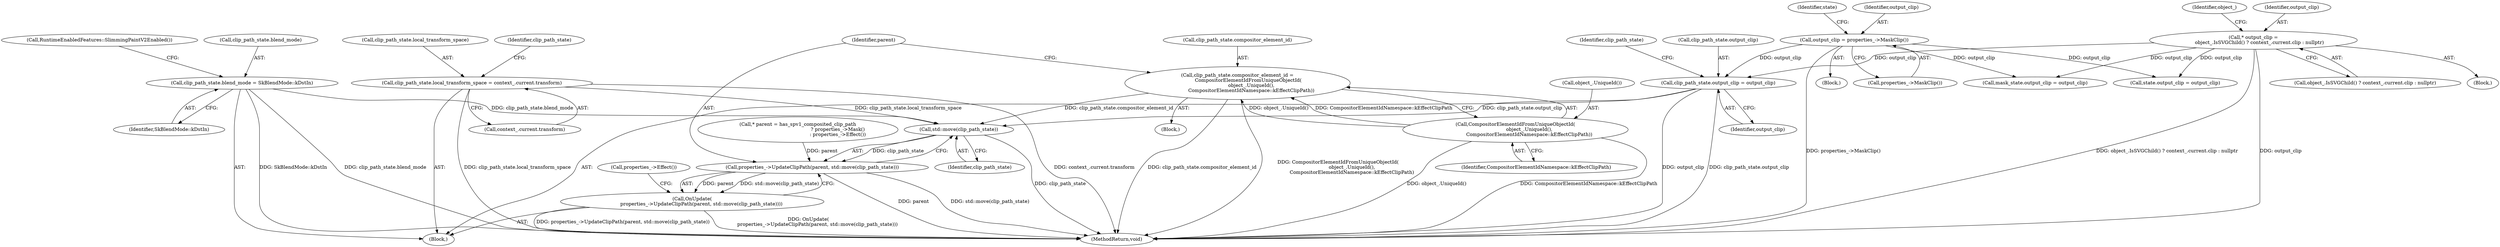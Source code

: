 digraph "0_Chrome_f911e11e7f6b5c0d6f5ee694a9871de6619889f7_4@API" {
"1000352" [label="(Call,std::move(clip_path_state))"];
"1000332" [label="(Call,clip_path_state.blend_mode = SkBlendMode::kDstIn)"];
"1000342" [label="(Call,clip_path_state.compositor_element_id =\n              CompositorElementIdFromUniqueObjectId(\n                  object_.UniqueId(),\n                  CompositorElementIdNamespace::kEffectClipPath))"];
"1000346" [label="(Call,CompositorElementIdFromUniqueObjectId(\n                  object_.UniqueId(),\n                  CompositorElementIdNamespace::kEffectClipPath))"];
"1000318" [label="(Call,clip_path_state.local_transform_space = context_.current.transform)"];
"1000327" [label="(Call,clip_path_state.output_clip = output_clip)"];
"1000190" [label="(Call,output_clip = properties_->MaskClip())"];
"1000112" [label="(Call,* output_clip =\n        object_.IsSVGChild() ? context_.current.clip : nullptr)"];
"1000350" [label="(Call,properties_->UpdateClipPath(parent, std::move(clip_path_state)))"];
"1000349" [label="(Call,OnUpdate(\n            properties_->UpdateClipPath(parent, std::move(clip_path_state))))"];
"1000200" [label="(Identifier,state)"];
"1000331" [label="(Identifier,output_clip)"];
"1000112" [label="(Call,* output_clip =\n        object_.IsSVGChild() ? context_.current.clip : nullptr)"];
"1000114" [label="(Call,object_.IsSVGChild() ? context_.current.clip : nullptr)"];
"1000347" [label="(Call,object_.UniqueId())"];
"1000343" [label="(Call,clip_path_state.compositor_element_id)"];
"1000124" [label="(Identifier,object_)"];
"1000342" [label="(Call,clip_path_state.compositor_element_id =\n              CompositorElementIdFromUniqueObjectId(\n                  object_.UniqueId(),\n                  CompositorElementIdNamespace::kEffectClipPath))"];
"1000191" [label="(Identifier,output_clip)"];
"1000351" [label="(Identifier,parent)"];
"1000318" [label="(Call,clip_path_state.local_transform_space = context_.current.transform)"];
"1000207" [label="(Call,state.output_clip = output_clip)"];
"1000311" [label="(Call,* parent = has_spv1_composited_clip_path\n                                                    ? properties_->Mask()\n                                                    : properties_->Effect())"];
"1000110" [label="(Block,)"];
"1000190" [label="(Call,output_clip = properties_->MaskClip())"];
"1000319" [label="(Call,clip_path_state.local_transform_space)"];
"1000336" [label="(Identifier,SkBlendMode::kDstIn)"];
"1000346" [label="(Call,CompositorElementIdFromUniqueObjectId(\n                  object_.UniqueId(),\n                  CompositorElementIdNamespace::kEffectClipPath))"];
"1000348" [label="(Identifier,CompositorElementIdNamespace::kEffectClipPath)"];
"1000113" [label="(Identifier,output_clip)"];
"1000329" [label="(Identifier,clip_path_state)"];
"1000172" [label="(Block,)"];
"1000309" [label="(Block,)"];
"1000398" [label="(MethodReturn,void)"];
"1000353" [label="(Identifier,clip_path_state)"];
"1000327" [label="(Call,clip_path_state.output_clip = output_clip)"];
"1000339" [label="(Call,RuntimeEnabledFeatures::SlimmingPaintV2Enabled())"];
"1000334" [label="(Identifier,clip_path_state)"];
"1000349" [label="(Call,OnUpdate(\n            properties_->UpdateClipPath(parent, std::move(clip_path_state))))"];
"1000192" [label="(Call,properties_->MaskClip())"];
"1000341" [label="(Block,)"];
"1000322" [label="(Call,context_.current.transform)"];
"1000369" [label="(Call,properties_->Effect())"];
"1000352" [label="(Call,std::move(clip_path_state))"];
"1000350" [label="(Call,properties_->UpdateClipPath(parent, std::move(clip_path_state)))"];
"1000332" [label="(Call,clip_path_state.blend_mode = SkBlendMode::kDstIn)"];
"1000333" [label="(Call,clip_path_state.blend_mode)"];
"1000328" [label="(Call,clip_path_state.output_clip)"];
"1000270" [label="(Call,mask_state.output_clip = output_clip)"];
"1000352" -> "1000350"  [label="AST: "];
"1000352" -> "1000353"  [label="CFG: "];
"1000353" -> "1000352"  [label="AST: "];
"1000350" -> "1000352"  [label="CFG: "];
"1000352" -> "1000398"  [label="DDG: clip_path_state"];
"1000352" -> "1000350"  [label="DDG: clip_path_state"];
"1000332" -> "1000352"  [label="DDG: clip_path_state.blend_mode"];
"1000342" -> "1000352"  [label="DDG: clip_path_state.compositor_element_id"];
"1000318" -> "1000352"  [label="DDG: clip_path_state.local_transform_space"];
"1000327" -> "1000352"  [label="DDG: clip_path_state.output_clip"];
"1000332" -> "1000309"  [label="AST: "];
"1000332" -> "1000336"  [label="CFG: "];
"1000333" -> "1000332"  [label="AST: "];
"1000336" -> "1000332"  [label="AST: "];
"1000339" -> "1000332"  [label="CFG: "];
"1000332" -> "1000398"  [label="DDG: SkBlendMode::kDstIn"];
"1000332" -> "1000398"  [label="DDG: clip_path_state.blend_mode"];
"1000342" -> "1000341"  [label="AST: "];
"1000342" -> "1000346"  [label="CFG: "];
"1000343" -> "1000342"  [label="AST: "];
"1000346" -> "1000342"  [label="AST: "];
"1000351" -> "1000342"  [label="CFG: "];
"1000342" -> "1000398"  [label="DDG: clip_path_state.compositor_element_id"];
"1000342" -> "1000398"  [label="DDG: CompositorElementIdFromUniqueObjectId(\n                  object_.UniqueId(),\n                  CompositorElementIdNamespace::kEffectClipPath)"];
"1000346" -> "1000342"  [label="DDG: object_.UniqueId()"];
"1000346" -> "1000342"  [label="DDG: CompositorElementIdNamespace::kEffectClipPath"];
"1000346" -> "1000348"  [label="CFG: "];
"1000347" -> "1000346"  [label="AST: "];
"1000348" -> "1000346"  [label="AST: "];
"1000346" -> "1000398"  [label="DDG: CompositorElementIdNamespace::kEffectClipPath"];
"1000346" -> "1000398"  [label="DDG: object_.UniqueId()"];
"1000318" -> "1000309"  [label="AST: "];
"1000318" -> "1000322"  [label="CFG: "];
"1000319" -> "1000318"  [label="AST: "];
"1000322" -> "1000318"  [label="AST: "];
"1000329" -> "1000318"  [label="CFG: "];
"1000318" -> "1000398"  [label="DDG: clip_path_state.local_transform_space"];
"1000318" -> "1000398"  [label="DDG: context_.current.transform"];
"1000327" -> "1000309"  [label="AST: "];
"1000327" -> "1000331"  [label="CFG: "];
"1000328" -> "1000327"  [label="AST: "];
"1000331" -> "1000327"  [label="AST: "];
"1000334" -> "1000327"  [label="CFG: "];
"1000327" -> "1000398"  [label="DDG: output_clip"];
"1000327" -> "1000398"  [label="DDG: clip_path_state.output_clip"];
"1000190" -> "1000327"  [label="DDG: output_clip"];
"1000112" -> "1000327"  [label="DDG: output_clip"];
"1000190" -> "1000172"  [label="AST: "];
"1000190" -> "1000192"  [label="CFG: "];
"1000191" -> "1000190"  [label="AST: "];
"1000192" -> "1000190"  [label="AST: "];
"1000200" -> "1000190"  [label="CFG: "];
"1000190" -> "1000398"  [label="DDG: properties_->MaskClip()"];
"1000190" -> "1000207"  [label="DDG: output_clip"];
"1000190" -> "1000270"  [label="DDG: output_clip"];
"1000112" -> "1000110"  [label="AST: "];
"1000112" -> "1000114"  [label="CFG: "];
"1000113" -> "1000112"  [label="AST: "];
"1000114" -> "1000112"  [label="AST: "];
"1000124" -> "1000112"  [label="CFG: "];
"1000112" -> "1000398"  [label="DDG: object_.IsSVGChild() ? context_.current.clip : nullptr"];
"1000112" -> "1000398"  [label="DDG: output_clip"];
"1000112" -> "1000207"  [label="DDG: output_clip"];
"1000112" -> "1000270"  [label="DDG: output_clip"];
"1000350" -> "1000349"  [label="AST: "];
"1000351" -> "1000350"  [label="AST: "];
"1000349" -> "1000350"  [label="CFG: "];
"1000350" -> "1000398"  [label="DDG: parent"];
"1000350" -> "1000398"  [label="DDG: std::move(clip_path_state)"];
"1000350" -> "1000349"  [label="DDG: parent"];
"1000350" -> "1000349"  [label="DDG: std::move(clip_path_state)"];
"1000311" -> "1000350"  [label="DDG: parent"];
"1000349" -> "1000309"  [label="AST: "];
"1000369" -> "1000349"  [label="CFG: "];
"1000349" -> "1000398"  [label="DDG: OnUpdate(\n            properties_->UpdateClipPath(parent, std::move(clip_path_state)))"];
"1000349" -> "1000398"  [label="DDG: properties_->UpdateClipPath(parent, std::move(clip_path_state))"];
}
